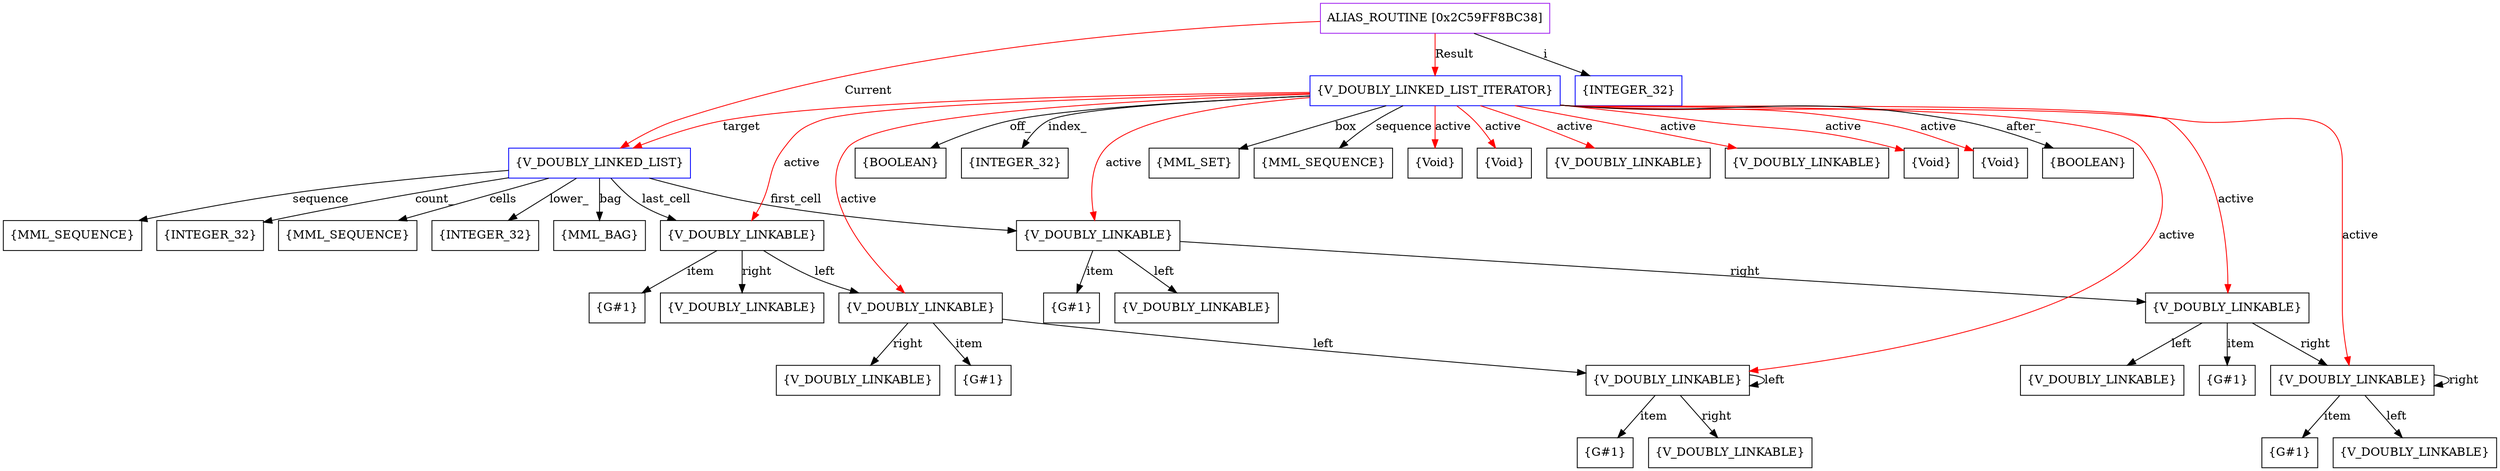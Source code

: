 digraph g {
	node [shape=box]
	b1[color=purple label=<ALIAS_ROUTINE [0x2C59FF8BC38]>]
	b2[color=blue label=<{V_DOUBLY_LINKED_LIST}>]
	b3[label=<{INTEGER_32}>]
	b4[label=<{MML_BAG}>]
	b5[label=<{MML_SEQUENCE}>]
	b6[label=<{INTEGER_32}>]
	b7[label=<{V_DOUBLY_LINKABLE}>]
	b8[label=<{G#1}>]
	b9[label=<{V_DOUBLY_LINKABLE}>]
	b10[label=<{G#1}>]
	b11[label=<{V_DOUBLY_LINKABLE}>]
	b12[label=<{G#1}>]
	b13[label=<{V_DOUBLY_LINKABLE}>]
	b14[label=<{V_DOUBLY_LINKABLE}>]
	b15[label=<{V_DOUBLY_LINKABLE}>]
	b16[label=<{V_DOUBLY_LINKABLE}>]
	b17[label=<{G#1}>]
	b18[label=<{V_DOUBLY_LINKABLE}>]
	b19[label=<{V_DOUBLY_LINKABLE}>]
	b20[label=<{G#1}>]
	b21[label=<{V_DOUBLY_LINKABLE}>]
	b22[label=<{V_DOUBLY_LINKABLE}>]
	b23[label=<{G#1}>]
	b24[label=<{V_DOUBLY_LINKABLE}>]
	b25[label=<{MML_SEQUENCE}>]
	b26[color=blue label=<{INTEGER_32}>]
	b27[color=blue label=<{V_DOUBLY_LINKED_LIST_ITERATOR}>]
	b28[label=<{BOOLEAN}>]
	b29[label=<{INTEGER_32}>]
	b30[label=<{MML_SET}>]
	b31[label=<{MML_SEQUENCE}>]
	b32[label=<{Void}>]
	b33[label=<{Void}>]
	b34[label=<{V_DOUBLY_LINKABLE}>]
	b35[label=<{V_DOUBLY_LINKABLE}>]
	b36[label=<{Void}>]
	b37[label=<{Void}>]
	b38[label=<{BOOLEAN}>]
	b1->b2[color=red label=<Current>]
	b2->b3[label=<lower_>]
	b2->b4[label=<bag>]
	b2->b5[label=<sequence>]
	b2->b6[label=<count_>]
	b2->b7[label=<first_cell>]
	b7->b8[label=<item>]
	b7->b9[label=<right>]
	b9->b10[label=<item>]
	b9->b11[label=<right>]
	b11->b12[label=<item>]
	b11->b11[label=<right>]
	b11->b13[label=<left>]
	b9->b14[label=<left>]
	b7->b15[label=<left>]
	b2->b16[label=<last_cell>]
	b16->b17[label=<item>]
	b16->b18[label=<right>]
	b16->b19[label=<left>]
	b19->b20[label=<item>]
	b19->b21[label=<right>]
	b19->b22[label=<left>]
	b22->b23[label=<item>]
	b22->b24[label=<right>]
	b22->b22[label=<left>]
	b2->b25[label=<cells>]
	b1->b26[label=<i>]
	b1->b27[color=red label=<Result>]
	b27->b28[label=<off_>]
	b27->b29[label=<index_>]
	b27->b30[label=<box>]
	b27->b31[label=<sequence>]
	b27->b2[color=red label=<target>]
	b27->b32[color=red label=<active>]
	b27->b33[color=red label=<active>]
	b27->b16[color=red label=<active>]
	b27->b19[color=red label=<active>]
	b27->b22[color=red label=<active>]
	b27->b7[color=red label=<active>]
	b27->b34[color=red label=<active>]
	b27->b9[color=red label=<active>]
	b27->b11[color=red label=<active>]
	b27->b35[color=red label=<active>]
	b27->b36[color=red label=<active>]
	b27->b37[color=red label=<active>]
	b27->b38[label=<after_>]
}
